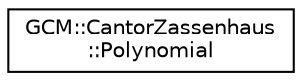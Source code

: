 digraph "Graphical Class Hierarchy"
{
 // LATEX_PDF_SIZE
  edge [fontname="Helvetica",fontsize="10",labelfontname="Helvetica",labelfontsize="10"];
  node [fontname="Helvetica",fontsize="10",shape=record];
  rankdir="LR";
  Node0 [label="GCM::CantorZassenhaus\l::Polynomial",height=0.2,width=0.4,color="black", fillcolor="white", style="filled",URL="$classGCM_1_1CantorZassenhaus_1_1Polynomial.html",tooltip=" "];
}
